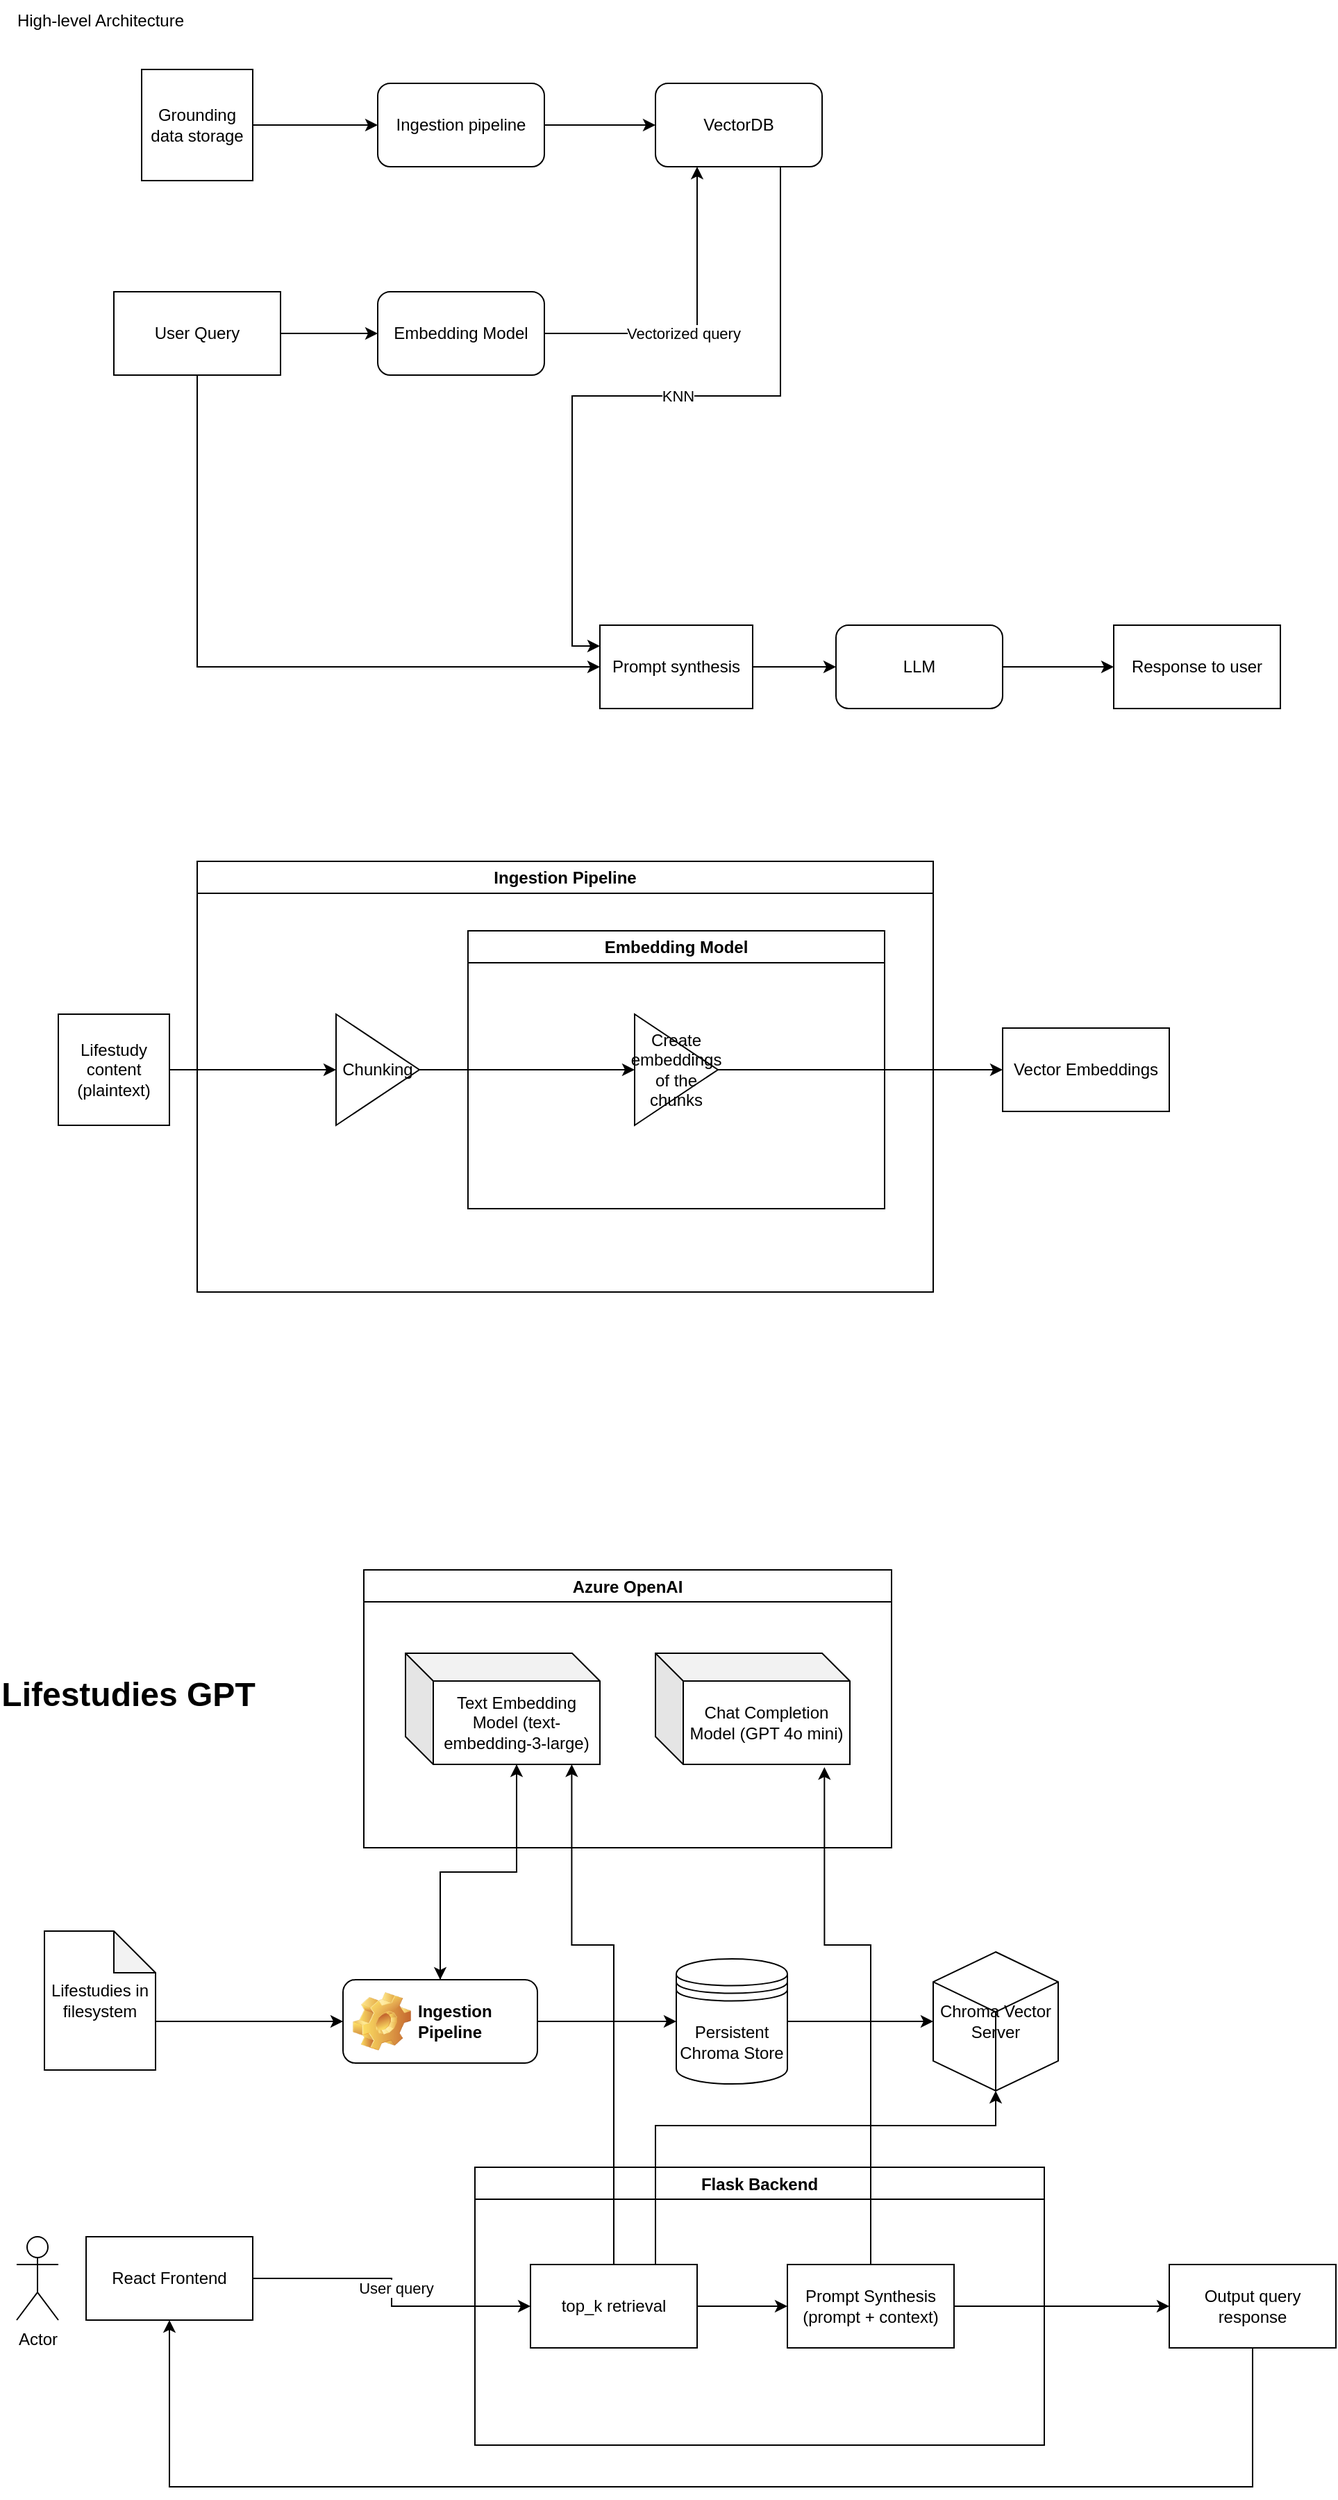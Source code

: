 <mxfile version="24.0.8" type="device">
  <diagram name="Page-1" id="5UJFo2zWrxpl82RnQY_J">
    <mxGraphModel dx="1741" dy="1109" grid="1" gridSize="10" guides="1" tooltips="1" connect="1" arrows="1" fold="1" page="1" pageScale="1" pageWidth="850" pageHeight="1100" math="0" shadow="0">
      <root>
        <mxCell id="0" />
        <mxCell id="1" parent="0" />
        <mxCell id="J-GUSiq9d8Smf-yu7ZZB-5" style="edgeStyle=orthogonalEdgeStyle;rounded=0;orthogonalLoop=1;jettySize=auto;html=1;exitX=1;exitY=0.5;exitDx=0;exitDy=0;entryX=0;entryY=0.5;entryDx=0;entryDy=0;" edge="1" parent="1" source="J-GUSiq9d8Smf-yu7ZZB-2" target="J-GUSiq9d8Smf-yu7ZZB-4">
          <mxGeometry relative="1" as="geometry" />
        </mxCell>
        <mxCell id="J-GUSiq9d8Smf-yu7ZZB-2" value="Grounding data storage" style="whiteSpace=wrap;html=1;aspect=fixed;" vertex="1" parent="1">
          <mxGeometry x="120" y="160" width="80" height="80" as="geometry" />
        </mxCell>
        <mxCell id="J-GUSiq9d8Smf-yu7ZZB-13" style="edgeStyle=orthogonalEdgeStyle;rounded=0;orthogonalLoop=1;jettySize=auto;html=1;exitX=1;exitY=0.5;exitDx=0;exitDy=0;entryX=0;entryY=0.5;entryDx=0;entryDy=0;" edge="1" parent="1" source="J-GUSiq9d8Smf-yu7ZZB-4" target="J-GUSiq9d8Smf-yu7ZZB-12">
          <mxGeometry relative="1" as="geometry" />
        </mxCell>
        <mxCell id="J-GUSiq9d8Smf-yu7ZZB-4" value="Ingestion pipeline" style="rounded=1;whiteSpace=wrap;html=1;" vertex="1" parent="1">
          <mxGeometry x="290" y="170" width="120" height="60" as="geometry" />
        </mxCell>
        <mxCell id="J-GUSiq9d8Smf-yu7ZZB-7" value="High-level Architecture" style="text;html=1;align=center;verticalAlign=middle;resizable=0;points=[];autosize=1;strokeColor=none;fillColor=none;" vertex="1" parent="1">
          <mxGeometry x="20" y="110" width="140" height="30" as="geometry" />
        </mxCell>
        <mxCell id="J-GUSiq9d8Smf-yu7ZZB-8" value="Ingestion Pipeline" style="swimlane;whiteSpace=wrap;html=1;" vertex="1" parent="1">
          <mxGeometry x="160" y="730" width="530" height="310" as="geometry" />
        </mxCell>
        <mxCell id="J-GUSiq9d8Smf-yu7ZZB-21" style="edgeStyle=orthogonalEdgeStyle;rounded=0;orthogonalLoop=1;jettySize=auto;html=1;exitX=1;exitY=0.5;exitDx=0;exitDy=0;entryX=0;entryY=0.5;entryDx=0;entryDy=0;" edge="1" parent="J-GUSiq9d8Smf-yu7ZZB-8" source="J-GUSiq9d8Smf-yu7ZZB-14" target="J-GUSiq9d8Smf-yu7ZZB-20">
          <mxGeometry relative="1" as="geometry" />
        </mxCell>
        <mxCell id="J-GUSiq9d8Smf-yu7ZZB-14" value="Chunking" style="triangle;whiteSpace=wrap;html=1;" vertex="1" parent="J-GUSiq9d8Smf-yu7ZZB-8">
          <mxGeometry x="100" y="110" width="60" height="80" as="geometry" />
        </mxCell>
        <mxCell id="J-GUSiq9d8Smf-yu7ZZB-19" value="Embedding Model" style="swimlane;whiteSpace=wrap;html=1;" vertex="1" parent="J-GUSiq9d8Smf-yu7ZZB-8">
          <mxGeometry x="195" y="50" width="300" height="200" as="geometry" />
        </mxCell>
        <mxCell id="J-GUSiq9d8Smf-yu7ZZB-20" value="Create embeddings of the chunks" style="triangle;whiteSpace=wrap;html=1;" vertex="1" parent="J-GUSiq9d8Smf-yu7ZZB-19">
          <mxGeometry x="120" y="60" width="60" height="80" as="geometry" />
        </mxCell>
        <mxCell id="J-GUSiq9d8Smf-yu7ZZB-11" style="edgeStyle=orthogonalEdgeStyle;rounded=0;orthogonalLoop=1;jettySize=auto;html=1;entryX=0;entryY=0.5;entryDx=0;entryDy=0;" edge="1" parent="1" source="J-GUSiq9d8Smf-yu7ZZB-10" target="J-GUSiq9d8Smf-yu7ZZB-14">
          <mxGeometry relative="1" as="geometry">
            <mxPoint x="90" y="870" as="targetPoint" />
          </mxGeometry>
        </mxCell>
        <mxCell id="J-GUSiq9d8Smf-yu7ZZB-10" value="Lifestudy content (plaintext)" style="whiteSpace=wrap;html=1;aspect=fixed;" vertex="1" parent="1">
          <mxGeometry x="60" y="840" width="80" height="80" as="geometry" />
        </mxCell>
        <mxCell id="J-GUSiq9d8Smf-yu7ZZB-35" style="edgeStyle=orthogonalEdgeStyle;rounded=0;orthogonalLoop=1;jettySize=auto;html=1;exitX=0.75;exitY=1;exitDx=0;exitDy=0;entryX=0;entryY=0.25;entryDx=0;entryDy=0;" edge="1" parent="1" source="J-GUSiq9d8Smf-yu7ZZB-12" target="J-GUSiq9d8Smf-yu7ZZB-36">
          <mxGeometry relative="1" as="geometry">
            <mxPoint x="580" y="360" as="targetPoint" />
          </mxGeometry>
        </mxCell>
        <mxCell id="J-GUSiq9d8Smf-yu7ZZB-44" value="KNN" style="edgeLabel;html=1;align=center;verticalAlign=middle;resizable=0;points=[];" vertex="1" connectable="0" parent="J-GUSiq9d8Smf-yu7ZZB-35">
          <mxGeometry x="-0.072" relative="1" as="geometry">
            <mxPoint as="offset" />
          </mxGeometry>
        </mxCell>
        <mxCell id="J-GUSiq9d8Smf-yu7ZZB-12" value="VectorDB" style="rounded=1;whiteSpace=wrap;html=1;" vertex="1" parent="1">
          <mxGeometry x="490" y="170" width="120" height="60" as="geometry" />
        </mxCell>
        <mxCell id="J-GUSiq9d8Smf-yu7ZZB-24" value="Vector Embeddings" style="rounded=0;whiteSpace=wrap;html=1;" vertex="1" parent="1">
          <mxGeometry x="740" y="850" width="120" height="60" as="geometry" />
        </mxCell>
        <mxCell id="J-GUSiq9d8Smf-yu7ZZB-25" style="edgeStyle=orthogonalEdgeStyle;rounded=0;orthogonalLoop=1;jettySize=auto;html=1;exitX=1;exitY=0.5;exitDx=0;exitDy=0;entryX=0;entryY=0.5;entryDx=0;entryDy=0;" edge="1" parent="1" source="J-GUSiq9d8Smf-yu7ZZB-20" target="J-GUSiq9d8Smf-yu7ZZB-24">
          <mxGeometry relative="1" as="geometry" />
        </mxCell>
        <mxCell id="J-GUSiq9d8Smf-yu7ZZB-30" style="edgeStyle=orthogonalEdgeStyle;rounded=0;orthogonalLoop=1;jettySize=auto;html=1;exitX=1;exitY=0.5;exitDx=0;exitDy=0;entryX=0;entryY=0.5;entryDx=0;entryDy=0;" edge="1" parent="1" source="J-GUSiq9d8Smf-yu7ZZB-26" target="J-GUSiq9d8Smf-yu7ZZB-29">
          <mxGeometry relative="1" as="geometry" />
        </mxCell>
        <mxCell id="J-GUSiq9d8Smf-yu7ZZB-37" style="edgeStyle=orthogonalEdgeStyle;rounded=0;orthogonalLoop=1;jettySize=auto;html=1;exitX=0.5;exitY=1;exitDx=0;exitDy=0;entryX=0;entryY=0.5;entryDx=0;entryDy=0;" edge="1" parent="1" source="J-GUSiq9d8Smf-yu7ZZB-26" target="J-GUSiq9d8Smf-yu7ZZB-36">
          <mxGeometry relative="1" as="geometry" />
        </mxCell>
        <mxCell id="J-GUSiq9d8Smf-yu7ZZB-26" value="User Query" style="rounded=0;whiteSpace=wrap;html=1;" vertex="1" parent="1">
          <mxGeometry x="100" y="320" width="120" height="60" as="geometry" />
        </mxCell>
        <mxCell id="J-GUSiq9d8Smf-yu7ZZB-31" style="edgeStyle=orthogonalEdgeStyle;rounded=0;orthogonalLoop=1;jettySize=auto;html=1;exitX=1;exitY=0.5;exitDx=0;exitDy=0;entryX=0.25;entryY=1;entryDx=0;entryDy=0;" edge="1" parent="1" source="J-GUSiq9d8Smf-yu7ZZB-29" target="J-GUSiq9d8Smf-yu7ZZB-12">
          <mxGeometry relative="1" as="geometry" />
        </mxCell>
        <mxCell id="J-GUSiq9d8Smf-yu7ZZB-34" value="Vectorized query" style="edgeLabel;html=1;align=center;verticalAlign=middle;resizable=0;points=[];" vertex="1" connectable="0" parent="J-GUSiq9d8Smf-yu7ZZB-31">
          <mxGeometry x="-0.13" relative="1" as="geometry">
            <mxPoint as="offset" />
          </mxGeometry>
        </mxCell>
        <mxCell id="J-GUSiq9d8Smf-yu7ZZB-29" value="Embedding Model" style="rounded=1;whiteSpace=wrap;html=1;" vertex="1" parent="1">
          <mxGeometry x="290" y="320" width="120" height="60" as="geometry" />
        </mxCell>
        <mxCell id="J-GUSiq9d8Smf-yu7ZZB-40" style="edgeStyle=orthogonalEdgeStyle;rounded=0;orthogonalLoop=1;jettySize=auto;html=1;entryX=0;entryY=0.5;entryDx=0;entryDy=0;" edge="1" parent="1" source="J-GUSiq9d8Smf-yu7ZZB-36" target="J-GUSiq9d8Smf-yu7ZZB-39">
          <mxGeometry relative="1" as="geometry" />
        </mxCell>
        <mxCell id="J-GUSiq9d8Smf-yu7ZZB-36" value="Prompt synthesis" style="rounded=0;whiteSpace=wrap;html=1;" vertex="1" parent="1">
          <mxGeometry x="450" y="560" width="110" height="60" as="geometry" />
        </mxCell>
        <mxCell id="J-GUSiq9d8Smf-yu7ZZB-42" value="" style="edgeStyle=orthogonalEdgeStyle;rounded=0;orthogonalLoop=1;jettySize=auto;html=1;" edge="1" parent="1" source="J-GUSiq9d8Smf-yu7ZZB-39" target="J-GUSiq9d8Smf-yu7ZZB-41">
          <mxGeometry relative="1" as="geometry" />
        </mxCell>
        <mxCell id="J-GUSiq9d8Smf-yu7ZZB-39" value="LLM" style="rounded=1;whiteSpace=wrap;html=1;" vertex="1" parent="1">
          <mxGeometry x="620" y="560" width="120" height="60" as="geometry" />
        </mxCell>
        <mxCell id="J-GUSiq9d8Smf-yu7ZZB-41" value="Response to user" style="rounded=0;whiteSpace=wrap;html=1;" vertex="1" parent="1">
          <mxGeometry x="820" y="560" width="120" height="60" as="geometry" />
        </mxCell>
        <mxCell id="J-GUSiq9d8Smf-yu7ZZB-46" style="edgeStyle=orthogonalEdgeStyle;rounded=0;orthogonalLoop=1;jettySize=auto;html=1;exitX=0;exitY=0;exitDx=80;exitDy=65;entryX=0;entryY=0.5;entryDx=0;entryDy=0;exitPerimeter=0;" edge="1" parent="1" source="J-GUSiq9d8Smf-yu7ZZB-61" target="J-GUSiq9d8Smf-yu7ZZB-53">
          <mxGeometry relative="1" as="geometry">
            <mxPoint x="265" y="1565" as="targetPoint" />
            <mxPoint x="155" y="1565" as="sourcePoint" />
          </mxGeometry>
        </mxCell>
        <mxCell id="J-GUSiq9d8Smf-yu7ZZB-48" style="edgeStyle=orthogonalEdgeStyle;rounded=0;orthogonalLoop=1;jettySize=auto;html=1;exitX=1;exitY=0.5;exitDx=0;exitDy=0;entryX=0;entryY=0.5;entryDx=0;entryDy=0;" edge="1" parent="1" source="J-GUSiq9d8Smf-yu7ZZB-53" target="J-GUSiq9d8Smf-yu7ZZB-51">
          <mxGeometry relative="1" as="geometry">
            <mxPoint x="495" y="1565" as="targetPoint" />
            <mxPoint x="385" y="1565" as="sourcePoint" />
          </mxGeometry>
        </mxCell>
        <mxCell id="J-GUSiq9d8Smf-yu7ZZB-50" style="edgeStyle=orthogonalEdgeStyle;rounded=0;orthogonalLoop=1;jettySize=auto;html=1;exitX=1;exitY=0.5;exitDx=0;exitDy=0;entryX=0;entryY=0.5;entryDx=0;entryDy=0;entryPerimeter=0;" edge="1" parent="1" source="J-GUSiq9d8Smf-yu7ZZB-51" target="J-GUSiq9d8Smf-yu7ZZB-62">
          <mxGeometry relative="1" as="geometry">
            <mxPoint x="665" y="1565" as="targetPoint" />
            <mxPoint x="615" y="1565" as="sourcePoint" />
          </mxGeometry>
        </mxCell>
        <mxCell id="J-GUSiq9d8Smf-yu7ZZB-51" value="Persistent Chroma Store" style="shape=datastore;whiteSpace=wrap;html=1;" vertex="1" parent="1">
          <mxGeometry x="505" y="1520" width="80" height="90" as="geometry" />
        </mxCell>
        <mxCell id="J-GUSiq9d8Smf-yu7ZZB-53" value="Ingestion Pipeline" style="label;whiteSpace=wrap;html=1;image=img/clipart/Gear_128x128.png" vertex="1" parent="1">
          <mxGeometry x="265" y="1535" width="140" height="60" as="geometry" />
        </mxCell>
        <mxCell id="J-GUSiq9d8Smf-yu7ZZB-56" value="Azure OpenAI" style="swimlane;" vertex="1" parent="1">
          <mxGeometry x="280" y="1240" width="380" height="200" as="geometry" />
        </mxCell>
        <mxCell id="J-GUSiq9d8Smf-yu7ZZB-57" value="Text Embedding Model (text-embedding-3-large)" style="shape=cube;whiteSpace=wrap;html=1;boundedLbl=1;backgroundOutline=1;darkOpacity=0.05;darkOpacity2=0.1;" vertex="1" parent="J-GUSiq9d8Smf-yu7ZZB-56">
          <mxGeometry x="30" y="60" width="140" height="80" as="geometry" />
        </mxCell>
        <mxCell id="J-GUSiq9d8Smf-yu7ZZB-58" value="Chat Completion Model (GPT 4o mini)" style="shape=cube;whiteSpace=wrap;html=1;boundedLbl=1;backgroundOutline=1;darkOpacity=0.05;darkOpacity2=0.1;" vertex="1" parent="J-GUSiq9d8Smf-yu7ZZB-56">
          <mxGeometry x="210" y="60" width="140" height="80" as="geometry" />
        </mxCell>
        <mxCell id="J-GUSiq9d8Smf-yu7ZZB-59" style="edgeStyle=orthogonalEdgeStyle;rounded=0;orthogonalLoop=1;jettySize=auto;html=1;exitX=0.5;exitY=0;exitDx=0;exitDy=0;entryX=0;entryY=0;entryDx=80;entryDy=80;entryPerimeter=0;" edge="1" parent="1" source="J-GUSiq9d8Smf-yu7ZZB-53" target="J-GUSiq9d8Smf-yu7ZZB-57">
          <mxGeometry relative="1" as="geometry" />
        </mxCell>
        <mxCell id="J-GUSiq9d8Smf-yu7ZZB-60" style="edgeStyle=orthogonalEdgeStyle;rounded=0;orthogonalLoop=1;jettySize=auto;html=1;exitX=0;exitY=0;exitDx=80;exitDy=80;exitPerimeter=0;entryX=0.5;entryY=0;entryDx=0;entryDy=0;" edge="1" parent="1" source="J-GUSiq9d8Smf-yu7ZZB-57" target="J-GUSiq9d8Smf-yu7ZZB-53">
          <mxGeometry relative="1" as="geometry" />
        </mxCell>
        <mxCell id="J-GUSiq9d8Smf-yu7ZZB-61" value="Lifestudies in filesystem" style="shape=note;whiteSpace=wrap;html=1;backgroundOutline=1;darkOpacity=0.05;" vertex="1" parent="1">
          <mxGeometry x="50" y="1500" width="80" height="100" as="geometry" />
        </mxCell>
        <mxCell id="J-GUSiq9d8Smf-yu7ZZB-62" value="Chroma Vector Server" style="html=1;whiteSpace=wrap;shape=isoCube2;backgroundOutline=1;isoAngle=15;" vertex="1" parent="1">
          <mxGeometry x="690" y="1515" width="90" height="100" as="geometry" />
        </mxCell>
        <mxCell id="J-GUSiq9d8Smf-yu7ZZB-64" value="Actor" style="shape=umlActor;verticalLabelPosition=bottom;verticalAlign=top;html=1;outlineConnect=0;" vertex="1" parent="1">
          <mxGeometry x="30" y="1720" width="30" height="60" as="geometry" />
        </mxCell>
        <mxCell id="J-GUSiq9d8Smf-yu7ZZB-67" style="edgeStyle=orthogonalEdgeStyle;rounded=0;orthogonalLoop=1;jettySize=auto;html=1;exitX=1;exitY=0.5;exitDx=0;exitDy=0;entryX=0;entryY=0.5;entryDx=0;entryDy=0;" edge="1" parent="1" source="J-GUSiq9d8Smf-yu7ZZB-83" target="J-GUSiq9d8Smf-yu7ZZB-76">
          <mxGeometry relative="1" as="geometry">
            <mxPoint x="201.68" y="1752.64" as="sourcePoint" />
            <mxPoint x="320" y="1820" as="targetPoint" />
          </mxGeometry>
        </mxCell>
        <mxCell id="J-GUSiq9d8Smf-yu7ZZB-68" value="User query" style="edgeLabel;html=1;align=center;verticalAlign=middle;resizable=0;points=[];" vertex="1" connectable="0" parent="J-GUSiq9d8Smf-yu7ZZB-67">
          <mxGeometry x="-0.033" y="3" relative="1" as="geometry">
            <mxPoint as="offset" />
          </mxGeometry>
        </mxCell>
        <mxCell id="J-GUSiq9d8Smf-yu7ZZB-74" value="Flask Backend" style="swimlane;" vertex="1" parent="1">
          <mxGeometry x="360" y="1670" width="410" height="200" as="geometry" />
        </mxCell>
        <mxCell id="J-GUSiq9d8Smf-yu7ZZB-79" style="edgeStyle=orthogonalEdgeStyle;rounded=0;orthogonalLoop=1;jettySize=auto;html=1;entryX=0;entryY=0.5;entryDx=0;entryDy=0;" edge="1" parent="J-GUSiq9d8Smf-yu7ZZB-74" source="J-GUSiq9d8Smf-yu7ZZB-76" target="J-GUSiq9d8Smf-yu7ZZB-78">
          <mxGeometry relative="1" as="geometry" />
        </mxCell>
        <mxCell id="J-GUSiq9d8Smf-yu7ZZB-76" value="top_k retrieval" style="whiteSpace=wrap;html=1;" vertex="1" parent="J-GUSiq9d8Smf-yu7ZZB-74">
          <mxGeometry x="40" y="70" width="120" height="60" as="geometry" />
        </mxCell>
        <mxCell id="J-GUSiq9d8Smf-yu7ZZB-78" value="Prompt Synthesis (prompt + context)" style="whiteSpace=wrap;html=1;" vertex="1" parent="J-GUSiq9d8Smf-yu7ZZB-74">
          <mxGeometry x="225" y="70" width="120" height="60" as="geometry" />
        </mxCell>
        <mxCell id="J-GUSiq9d8Smf-yu7ZZB-77" style="edgeStyle=orthogonalEdgeStyle;rounded=0;orthogonalLoop=1;jettySize=auto;html=1;entryX=0.855;entryY=1;entryDx=0;entryDy=0;entryPerimeter=0;" edge="1" parent="1" source="J-GUSiq9d8Smf-yu7ZZB-76" target="J-GUSiq9d8Smf-yu7ZZB-57">
          <mxGeometry relative="1" as="geometry">
            <Array as="points">
              <mxPoint x="460" y="1510" />
              <mxPoint x="430" y="1510" />
            </Array>
          </mxGeometry>
        </mxCell>
        <mxCell id="J-GUSiq9d8Smf-yu7ZZB-80" style="edgeStyle=orthogonalEdgeStyle;rounded=0;orthogonalLoop=1;jettySize=auto;html=1;exitX=0.5;exitY=0;exitDx=0;exitDy=0;entryX=0.869;entryY=1.025;entryDx=0;entryDy=0;entryPerimeter=0;" edge="1" parent="1" source="J-GUSiq9d8Smf-yu7ZZB-78" target="J-GUSiq9d8Smf-yu7ZZB-58">
          <mxGeometry relative="1" as="geometry">
            <Array as="points">
              <mxPoint x="645" y="1510" />
              <mxPoint x="612" y="1510" />
            </Array>
          </mxGeometry>
        </mxCell>
        <mxCell id="J-GUSiq9d8Smf-yu7ZZB-83" value="React Frontend" style="whiteSpace=wrap;html=1;" vertex="1" parent="1">
          <mxGeometry x="80" y="1720" width="120" height="60" as="geometry" />
        </mxCell>
        <mxCell id="J-GUSiq9d8Smf-yu7ZZB-85" style="edgeStyle=orthogonalEdgeStyle;rounded=0;orthogonalLoop=1;jettySize=auto;html=1;exitX=0.5;exitY=1;exitDx=0;exitDy=0;entryX=0.5;entryY=1;entryDx=0;entryDy=0;" edge="1" parent="1" source="J-GUSiq9d8Smf-yu7ZZB-84" target="J-GUSiq9d8Smf-yu7ZZB-83">
          <mxGeometry relative="1" as="geometry">
            <Array as="points">
              <mxPoint x="920" y="1900" />
              <mxPoint x="140" y="1900" />
            </Array>
          </mxGeometry>
        </mxCell>
        <mxCell id="J-GUSiq9d8Smf-yu7ZZB-84" value="Output query response" style="whiteSpace=wrap;html=1;" vertex="1" parent="1">
          <mxGeometry x="860" y="1740" width="120" height="60" as="geometry" />
        </mxCell>
        <mxCell id="J-GUSiq9d8Smf-yu7ZZB-81" style="edgeStyle=orthogonalEdgeStyle;rounded=0;orthogonalLoop=1;jettySize=auto;html=1;exitX=1;exitY=0.5;exitDx=0;exitDy=0;entryX=0;entryY=0.5;entryDx=0;entryDy=0;" edge="1" parent="1" source="J-GUSiq9d8Smf-yu7ZZB-78" target="J-GUSiq9d8Smf-yu7ZZB-84">
          <mxGeometry relative="1" as="geometry">
            <mxPoint x="840" y="1770" as="targetPoint" />
          </mxGeometry>
        </mxCell>
        <mxCell id="J-GUSiq9d8Smf-yu7ZZB-86" value="Lifestudies GPT" style="text;strokeColor=none;fillColor=none;html=1;fontSize=24;fontStyle=1;verticalAlign=middle;align=center;" vertex="1" parent="1">
          <mxGeometry x="60" y="1310" width="100" height="40" as="geometry" />
        </mxCell>
        <mxCell id="J-GUSiq9d8Smf-yu7ZZB-87" style="edgeStyle=orthogonalEdgeStyle;rounded=0;orthogonalLoop=1;jettySize=auto;html=1;exitX=0.75;exitY=0;exitDx=0;exitDy=0;entryX=0.5;entryY=1;entryDx=0;entryDy=0;entryPerimeter=0;" edge="1" parent="1" source="J-GUSiq9d8Smf-yu7ZZB-76" target="J-GUSiq9d8Smf-yu7ZZB-62">
          <mxGeometry relative="1" as="geometry">
            <Array as="points">
              <mxPoint x="490" y="1640" />
              <mxPoint x="735" y="1640" />
            </Array>
          </mxGeometry>
        </mxCell>
      </root>
    </mxGraphModel>
  </diagram>
</mxfile>
